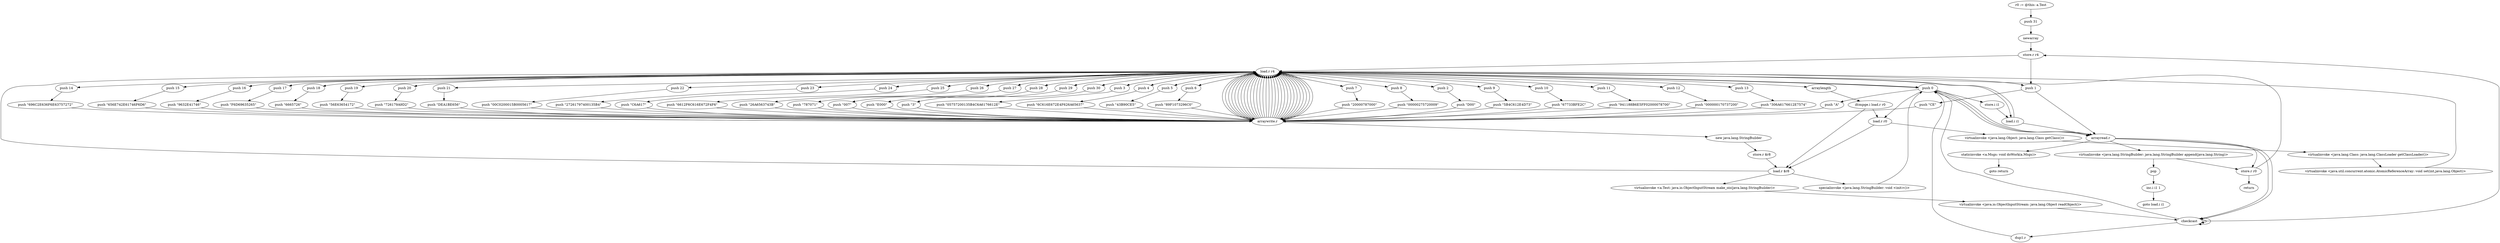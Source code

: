 digraph "" {
    "r0 := @this: a.Test"
    "push 31"
    "r0 := @this: a.Test"->"push 31";
    "newarray"
    "push 31"->"newarray";
    "store.r r4"
    "newarray"->"store.r r4";
    "load.r r4"
    "store.r r4"->"load.r r4";
    "push 0"
    "load.r r4"->"push 0";
    "push \"A\""
    "push 0"->"push \"A\"";
    "arraywrite.r"
    "push \"A\""->"arraywrite.r";
    "arraywrite.r"->"load.r r4";
    "push 1"
    "load.r r4"->"push 1";
    "push \"CE\""
    "push 1"->"push \"CE\"";
    "push \"CE\""->"arraywrite.r";
    "arraywrite.r"->"load.r r4";
    "push 2"
    "load.r r4"->"push 2";
    "push \"D00\""
    "push 2"->"push \"D00\"";
    "push \"D00\""->"arraywrite.r";
    "arraywrite.r"->"load.r r4";
    "push 3"
    "load.r r4"->"push 3";
    "push \"05757200135B4C6A6176612E\""
    "push 3"->"push \"05757200135B4C6A6176612E\"";
    "push \"05757200135B4C6A6176612E\""->"arraywrite.r";
    "arraywrite.r"->"load.r r4";
    "push 4"
    "load.r r4"->"push 4";
    "push \"6C616E672E4F626A65637\""
    "push 4"->"push \"6C616E672E4F626A65637\"";
    "push \"6C616E672E4F626A65637\""->"arraywrite.r";
    "arraywrite.r"->"load.r r4";
    "push 5"
    "load.r r4"->"push 5";
    "push \"43B90CE5\""
    "push 5"->"push \"43B90CE5\"";
    "push \"43B90CE5\""->"arraywrite.r";
    "arraywrite.r"->"load.r r4";
    "push 6"
    "load.r r4"->"push 6";
    "push \"89F1073296C0\""
    "push 6"->"push \"89F1073296C0\"";
    "push \"89F1073296C0\""->"arraywrite.r";
    "arraywrite.r"->"load.r r4";
    "push 7"
    "load.r r4"->"push 7";
    "push \"20000787000\""
    "push 7"->"push \"20000787000\"";
    "push \"20000787000\""->"arraywrite.r";
    "arraywrite.r"->"load.r r4";
    "push 8"
    "load.r r4"->"push 8";
    "push \"00000275720009\""
    "push 8"->"push \"00000275720009\"";
    "push \"00000275720009\""->"arraywrite.r";
    "arraywrite.r"->"load.r r4";
    "push 9"
    "load.r r4"->"push 9";
    "push \"5B4C612E4D73\""
    "push 9"->"push \"5B4C612E4D73\"";
    "push \"5B4C612E4D73\""->"arraywrite.r";
    "arraywrite.r"->"load.r r4";
    "push 10"
    "load.r r4"->"push 10";
    "push \"67733BFE2C\""
    "push 10"->"push \"67733BFE2C\"";
    "push \"67733BFE2C\""->"arraywrite.r";
    "arraywrite.r"->"load.r r4";
    "push 11"
    "load.r r4"->"push 11";
    "push \"941188B6E5FF02000078700\""
    "push 11"->"push \"941188B6E5FF02000078700\"";
    "push \"941188B6E5FF02000078700\""->"arraywrite.r";
    "arraywrite.r"->"load.r r4";
    "push 12"
    "load.r r4"->"push 12";
    "push \"000000170737200\""
    "push 12"->"push \"000000170737200\"";
    "push \"000000170737200\""->"arraywrite.r";
    "arraywrite.r"->"load.r r4";
    "push 13"
    "load.r r4"->"push 13";
    "push \"306A6176612E7574\""
    "push 13"->"push \"306A6176612E7574\"";
    "push \"306A6176612E7574\""->"arraywrite.r";
    "arraywrite.r"->"load.r r4";
    "push 14"
    "load.r r4"->"push 14";
    "push \"696C2E636F6E63757272\""
    "push 14"->"push \"696C2E636F6E63757272\"";
    "push \"696C2E636F6E63757272\""->"arraywrite.r";
    "arraywrite.r"->"load.r r4";
    "push 15"
    "load.r r4"->"push 15";
    "push \"656E742E61746F6D6\""
    "push 15"->"push \"656E742E61746F6D6\"";
    "push \"656E742E61746F6D6\""->"arraywrite.r";
    "arraywrite.r"->"load.r r4";
    "push 16"
    "load.r r4"->"push 16";
    "push \"9632E41746\""
    "push 16"->"push \"9632E41746\"";
    "push \"9632E41746\""->"arraywrite.r";
    "arraywrite.r"->"load.r r4";
    "push 17"
    "load.r r4"->"push 17";
    "push \"F6D69635265\""
    "push 17"->"push \"F6D69635265\"";
    "push \"F6D69635265\""->"arraywrite.r";
    "arraywrite.r"->"load.r r4";
    "push 18"
    "load.r r4"->"push 18";
    "push \"6665726\""
    "push 18"->"push \"6665726\"";
    "push \"6665726\""->"arraywrite.r";
    "arraywrite.r"->"load.r r4";
    "push 19"
    "load.r r4"->"push 19";
    "push \"56E63654172\""
    "push 19"->"push \"56E63654172\"";
    "push \"56E63654172\""->"arraywrite.r";
    "arraywrite.r"->"load.r r4";
    "push 20"
    "load.r r4"->"push 20";
    "push \"726179A9D2\""
    "push 20"->"push \"726179A9D2\"";
    "push \"726179A9D2\""->"arraywrite.r";
    "arraywrite.r"->"load.r r4";
    "push 21"
    "load.r r4"->"push 21";
    "push \"DEA1BE656\""
    "push 21"->"push \"DEA1BE656\"";
    "push \"DEA1BE656\""->"arraywrite.r";
    "arraywrite.r"->"load.r r4";
    "push 22"
    "load.r r4"->"push 22";
    "push \"00C0200015B0005617\""
    "push 22"->"push \"00C0200015B0005617\"";
    "push \"00C0200015B0005617\""->"arraywrite.r";
    "arraywrite.r"->"load.r r4";
    "push 23"
    "load.r r4"->"push 23";
    "push \"27261797400135B4\""
    "push 23"->"push \"27261797400135B4\"";
    "push \"27261797400135B4\""->"arraywrite.r";
    "arraywrite.r"->"load.r r4";
    "push 24"
    "load.r r4"->"push 24";
    "push \"C6A617\""
    "push 24"->"push \"C6A617\"";
    "push \"C6A617\""->"arraywrite.r";
    "arraywrite.r"->"load.r r4";
    "push 25"
    "load.r r4"->"push 25";
    "push \"6612F6C616E672F4F6\""
    "push 25"->"push \"6612F6C616E672F4F6\"";
    "push \"6612F6C616E672F4F6\""->"arraywrite.r";
    "arraywrite.r"->"load.r r4";
    "push 26"
    "load.r r4"->"push 26";
    "push \"26A6563743B\""
    "push 26"->"push \"26A6563743B\"";
    "push \"26A6563743B\""->"arraywrite.r";
    "arraywrite.r"->"load.r r4";
    "push 27"
    "load.r r4"->"push 27";
    "push \"787071\""
    "push 27"->"push \"787071\"";
    "push \"787071\""->"arraywrite.r";
    "arraywrite.r"->"load.r r4";
    "push 28"
    "load.r r4"->"push 28";
    "push \"007\""
    "push 28"->"push \"007\"";
    "push \"007\""->"arraywrite.r";
    "arraywrite.r"->"load.r r4";
    "push 29"
    "load.r r4"->"push 29";
    "push \"E000\""
    "push 29"->"push \"E000\"";
    "push \"E000\""->"arraywrite.r";
    "arraywrite.r"->"load.r r4";
    "push 30"
    "load.r r4"->"push 30";
    "push \"3\""
    "push 30"->"push \"3\"";
    "push \"3\""->"arraywrite.r";
    "new java.lang.StringBuilder"
    "arraywrite.r"->"new java.lang.StringBuilder";
    "store.r $r8"
    "new java.lang.StringBuilder"->"store.r $r8";
    "load.r $r8"
    "store.r $r8"->"load.r $r8";
    "specialinvoke <java.lang.StringBuilder: void <init>()>"
    "load.r $r8"->"specialinvoke <java.lang.StringBuilder: void <init>()>";
    "specialinvoke <java.lang.StringBuilder: void <init>()>"->"push 0";
    "store.i i1"
    "push 0"->"store.i i1";
    "load.i i1"
    "store.i i1"->"load.i i1";
    "load.i i1"->"load.r r4";
    "arraylength"
    "load.r r4"->"arraylength";
    "ifcmpge.i load.r r0"
    "arraylength"->"ifcmpge.i load.r r0";
    "ifcmpge.i load.r r0"->"load.r $r8";
    "load.r $r8"->"load.r r4";
    "load.r r4"->"load.i i1";
    "arrayread.r"
    "load.i i1"->"arrayread.r";
    "virtualinvoke <java.lang.StringBuilder: java.lang.StringBuilder append(java.lang.String)>"
    "arrayread.r"->"virtualinvoke <java.lang.StringBuilder: java.lang.StringBuilder append(java.lang.String)>";
    "pop"
    "virtualinvoke <java.lang.StringBuilder: java.lang.StringBuilder append(java.lang.String)>"->"pop";
    "inc.i i1 1"
    "pop"->"inc.i i1 1";
    "goto load.i i1"
    "inc.i i1 1"->"goto load.i i1";
    "store.r r0"
    "virtualinvoke <java.lang.StringBuilder: java.lang.StringBuilder append(java.lang.String)>"->"store.r r0";
    "return"
    "store.r r0"->"return";
    "load.r r0"
    "ifcmpge.i load.r r0"->"load.r r0";
    "load.r r0"->"load.r $r8";
    "virtualinvoke <a.Test: java.io.ObjectInputStream make_ois(java.lang.StringBuilder)>"
    "load.r $r8"->"virtualinvoke <a.Test: java.io.ObjectInputStream make_ois(java.lang.StringBuilder)>";
    "virtualinvoke <java.io.ObjectInputStream: java.lang.Object readObject()>"
    "virtualinvoke <a.Test: java.io.ObjectInputStream make_ois(java.lang.StringBuilder)>"->"virtualinvoke <java.io.ObjectInputStream: java.lang.Object readObject()>";
    "checkcast"
    "virtualinvoke <java.io.ObjectInputStream: java.lang.Object readObject()>"->"checkcast";
    "checkcast"->"checkcast";
    "dup1.r"
    "checkcast"->"dup1.r";
    "dup1.r"->"push 0";
    "push 0"->"arrayread.r";
    "arrayread.r"->"checkcast";
    "checkcast"->"checkcast";
    "checkcast"->"store.r r4";
    "store.r r4"->"push 1";
    "push 1"->"arrayread.r";
    "arrayread.r"->"checkcast";
    "checkcast"->"push 0";
    "push 0"->"load.r r0";
    "virtualinvoke <java.lang.Object: java.lang.Class getClass()>"
    "load.r r0"->"virtualinvoke <java.lang.Object: java.lang.Class getClass()>";
    "virtualinvoke <java.lang.Class: java.lang.ClassLoader getClassLoader()>"
    "virtualinvoke <java.lang.Object: java.lang.Class getClass()>"->"virtualinvoke <java.lang.Class: java.lang.ClassLoader getClassLoader()>";
    "virtualinvoke <java.util.concurrent.atomic.AtomicReferenceArray: void set(int,java.lang.Object)>"
    "virtualinvoke <java.lang.Class: java.lang.ClassLoader getClassLoader()>"->"virtualinvoke <java.util.concurrent.atomic.AtomicReferenceArray: void set(int,java.lang.Object)>";
    "virtualinvoke <java.util.concurrent.atomic.AtomicReferenceArray: void set(int,java.lang.Object)>"->"load.r r4";
    "load.r r4"->"push 0";
    "push 0"->"arrayread.r";
    "arrayread.r"->"store.r r0";
    "store.r r0"->"load.r r4";
    "load.r r4"->"push 0";
    "push 0"->"arrayread.r";
    "staticinvoke <a.Msgs: void doWork(a.Msgs)>"
    "arrayread.r"->"staticinvoke <a.Msgs: void doWork(a.Msgs)>";
    "goto return"
    "staticinvoke <a.Msgs: void doWork(a.Msgs)>"->"goto return";
}
